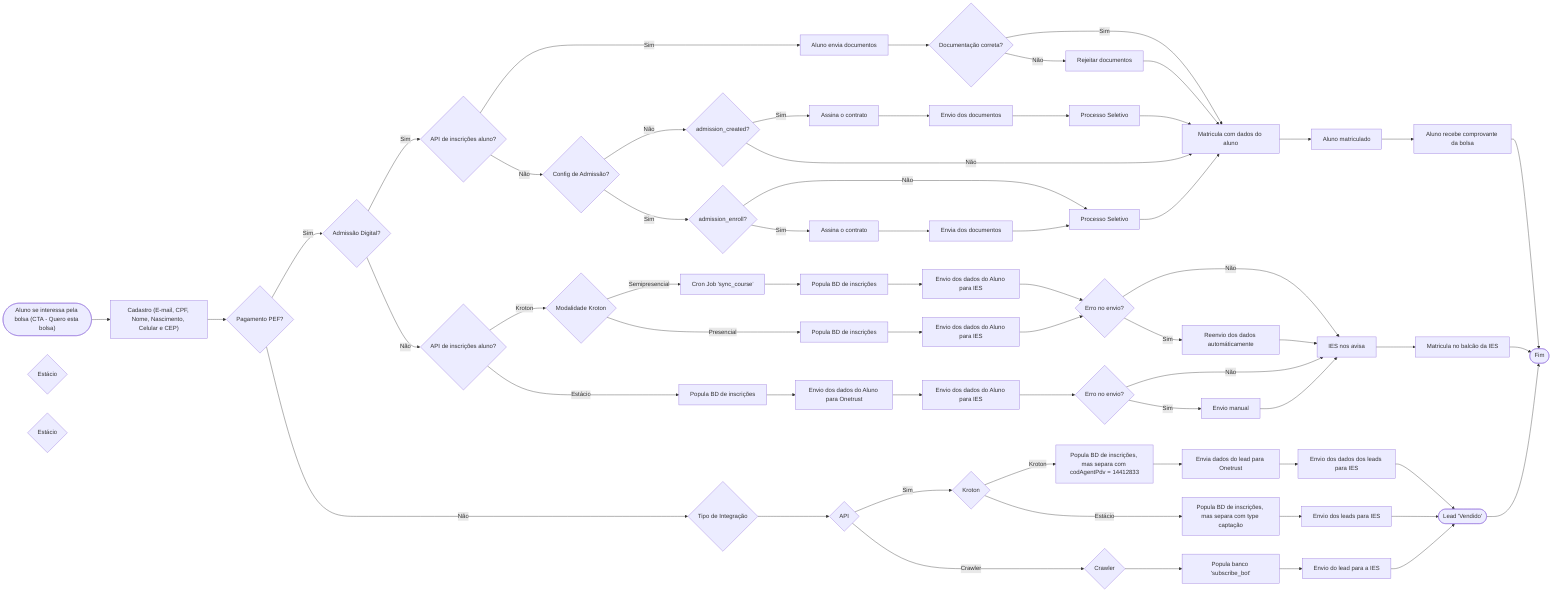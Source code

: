 flowchart LR
    %% Início do processo
    INICIO(["Aluno se interessa pela bolsa (CTA - Quero esta bolsa)"])
    FIM(["Fim"])
    LEAD(["Lead 'Vendido'"])
    
    %% Ações principais
    AC7["Cadastro (E-mail, CPF, Nome, Nascimento, Celular e CEP)"]
    AC8["Aluno envia documentos"]
    AC9["Rejeitar documentos"]
    AC10["Matricula com dados do aluno"]
    AC11["Aluno matriculado"]
    AC23["Aluno recebe comprovante da bolsa"]
    AC24["Matricula no balcão da IES"]
    
    %% Processo de contrato e documentos
    AC1["Assina o contrato"]
    AC2["Envio dos documentos"]
    AC3["Processo Seletivo"]
    AC4["Assina o contrato"]
    AC5["Envia dos documentos"]
    AC6["Processo Seletivo"]
    
    %% Processos de integração Kroton
    AC12["Cron Job 'sync_course'"]
    AC13["Popula BD de inscrições"]
    AC14["Envio dos dados do Aluno para IES"]
    AC15["Popula BD de inscrições"]
    AC16["Envio dos dados do Aluno para IES"]
    AC17["Reenvio dos dados automáticamente"]
    
    %% Processos de integração Estácio
    AC18["Popula BD de inscrições"]
    AC19["Envio dos dados do Aluno para Onetrust"]
    AC20["Envio dos dados do Aluno para IES"]
    AC21["IES nos avisa"]
    AC22["Envio manual"]
    
    %% Processos de captação/leads
    AC25["Popula BD de inscrições, mas separa com type captação"]
    AC26["Envio dos leads para IES"]
    AC27["Popula BD de inscrições, mas separa com codAgentPdv = 14412833"]
    AC28["Envia dados do lead para Onetrust"]
    AC29["Envio dos dados dos leads para IES"]
    AC30["Popula banco 'subscribe_bot'"]
    AC31["Envio do lead para a IES"]
    
    %% Decisões principais
    IF1{admission_created?}
    IF2{Config de Admissão?}
    IF3{admission_enroll?}
    IF4{Pagamento PEF?}
    IF5{Admissão Digital?}
    IF6{API de inscrições aluno?}
    IF7{Documentação correta?}
    IF8{Modalidade Kroton}
    IF9{Erro no envio?}
    IF10{API de inscrições aluno?}
    IF11{Estácio}
    IF12{Erro no envio?}
    IF13{Tipo de Integração}
    IF14{API}
    IF15{Kroton}
    IF16{Estácio}
    IF17{Crawler}
    
    %% Fluxo principal
    INICIO --> AC7
    AC7 --> IF4
    
    %% Fluxo PEF (Pagamento)
    IF4 -->|Sim| IF5
    IF5 -->|Sim| IF6
    IF6 -->|Sim| AC8
    AC8 --> IF7
    IF7 -->|Sim| AC10
    IF7 -->|Não| AC9
    AC9 --> AC10
    AC10 --> AC11
    AC11 --> AC23
    AC23 --> FIM
    
    %% Fluxo sem PEF
    IF4 -->|Não| IF13
    
    %% Configuração de admissão
    IF6 -->|Não| IF2
    IF2 -->|Não| IF1
    IF1 -->|Sim| AC1
    AC1 --> AC2
    AC2 --> AC3
    AC3 --> AC10
    IF1 -->|Não| AC10
    
    IF2 -->|Sim| IF3
    IF3 -->|Sim| AC4
    IF3 -->|Não| AC6
    AC4 --> AC5
    AC5 --> AC6
    AC6 --> AC10
    
    %% Admissão não digital
    IF5 -->|Não| IF10
    IF10 -->|Kroton| IF8
    IF8 -->|Semipresencial| AC12
    AC12 --> AC13
    AC13 --> AC14
    AC14 --> IF9
    IF9 -->|Sim| AC17
    IF9 -->|Não| AC21
    AC17 --> AC21
    
    IF8 -->|Presencial| AC15
    AC15 --> AC16
    AC16 --> IF9
    
    IF10 -->|Estácio| AC18
    AC18 --> AC19
    AC19 --> AC20
    AC20 --> IF12
    IF12 -->|Sim| AC22
    IF12 -->|Não| AC21
    AC22 --> AC21
    AC21 --> AC24
    AC24 --> FIM
    
    %% Tipos de integração
    IF13 --> IF14
    IF14 -->|Sim| IF15
    IF15 -->|Kroton| AC27
    AC27 --> AC28
    AC28 --> AC29
    AC29 --> LEAD
    
    IF15 -->|Estácio| AC25
    AC25 --> AC26
    AC26 --> LEAD
    
    IF14 -->|Crawler| IF17
    IF17 --> AC30
    AC30 --> AC31
    AC31 --> LEAD
    
    LEAD --> FIM